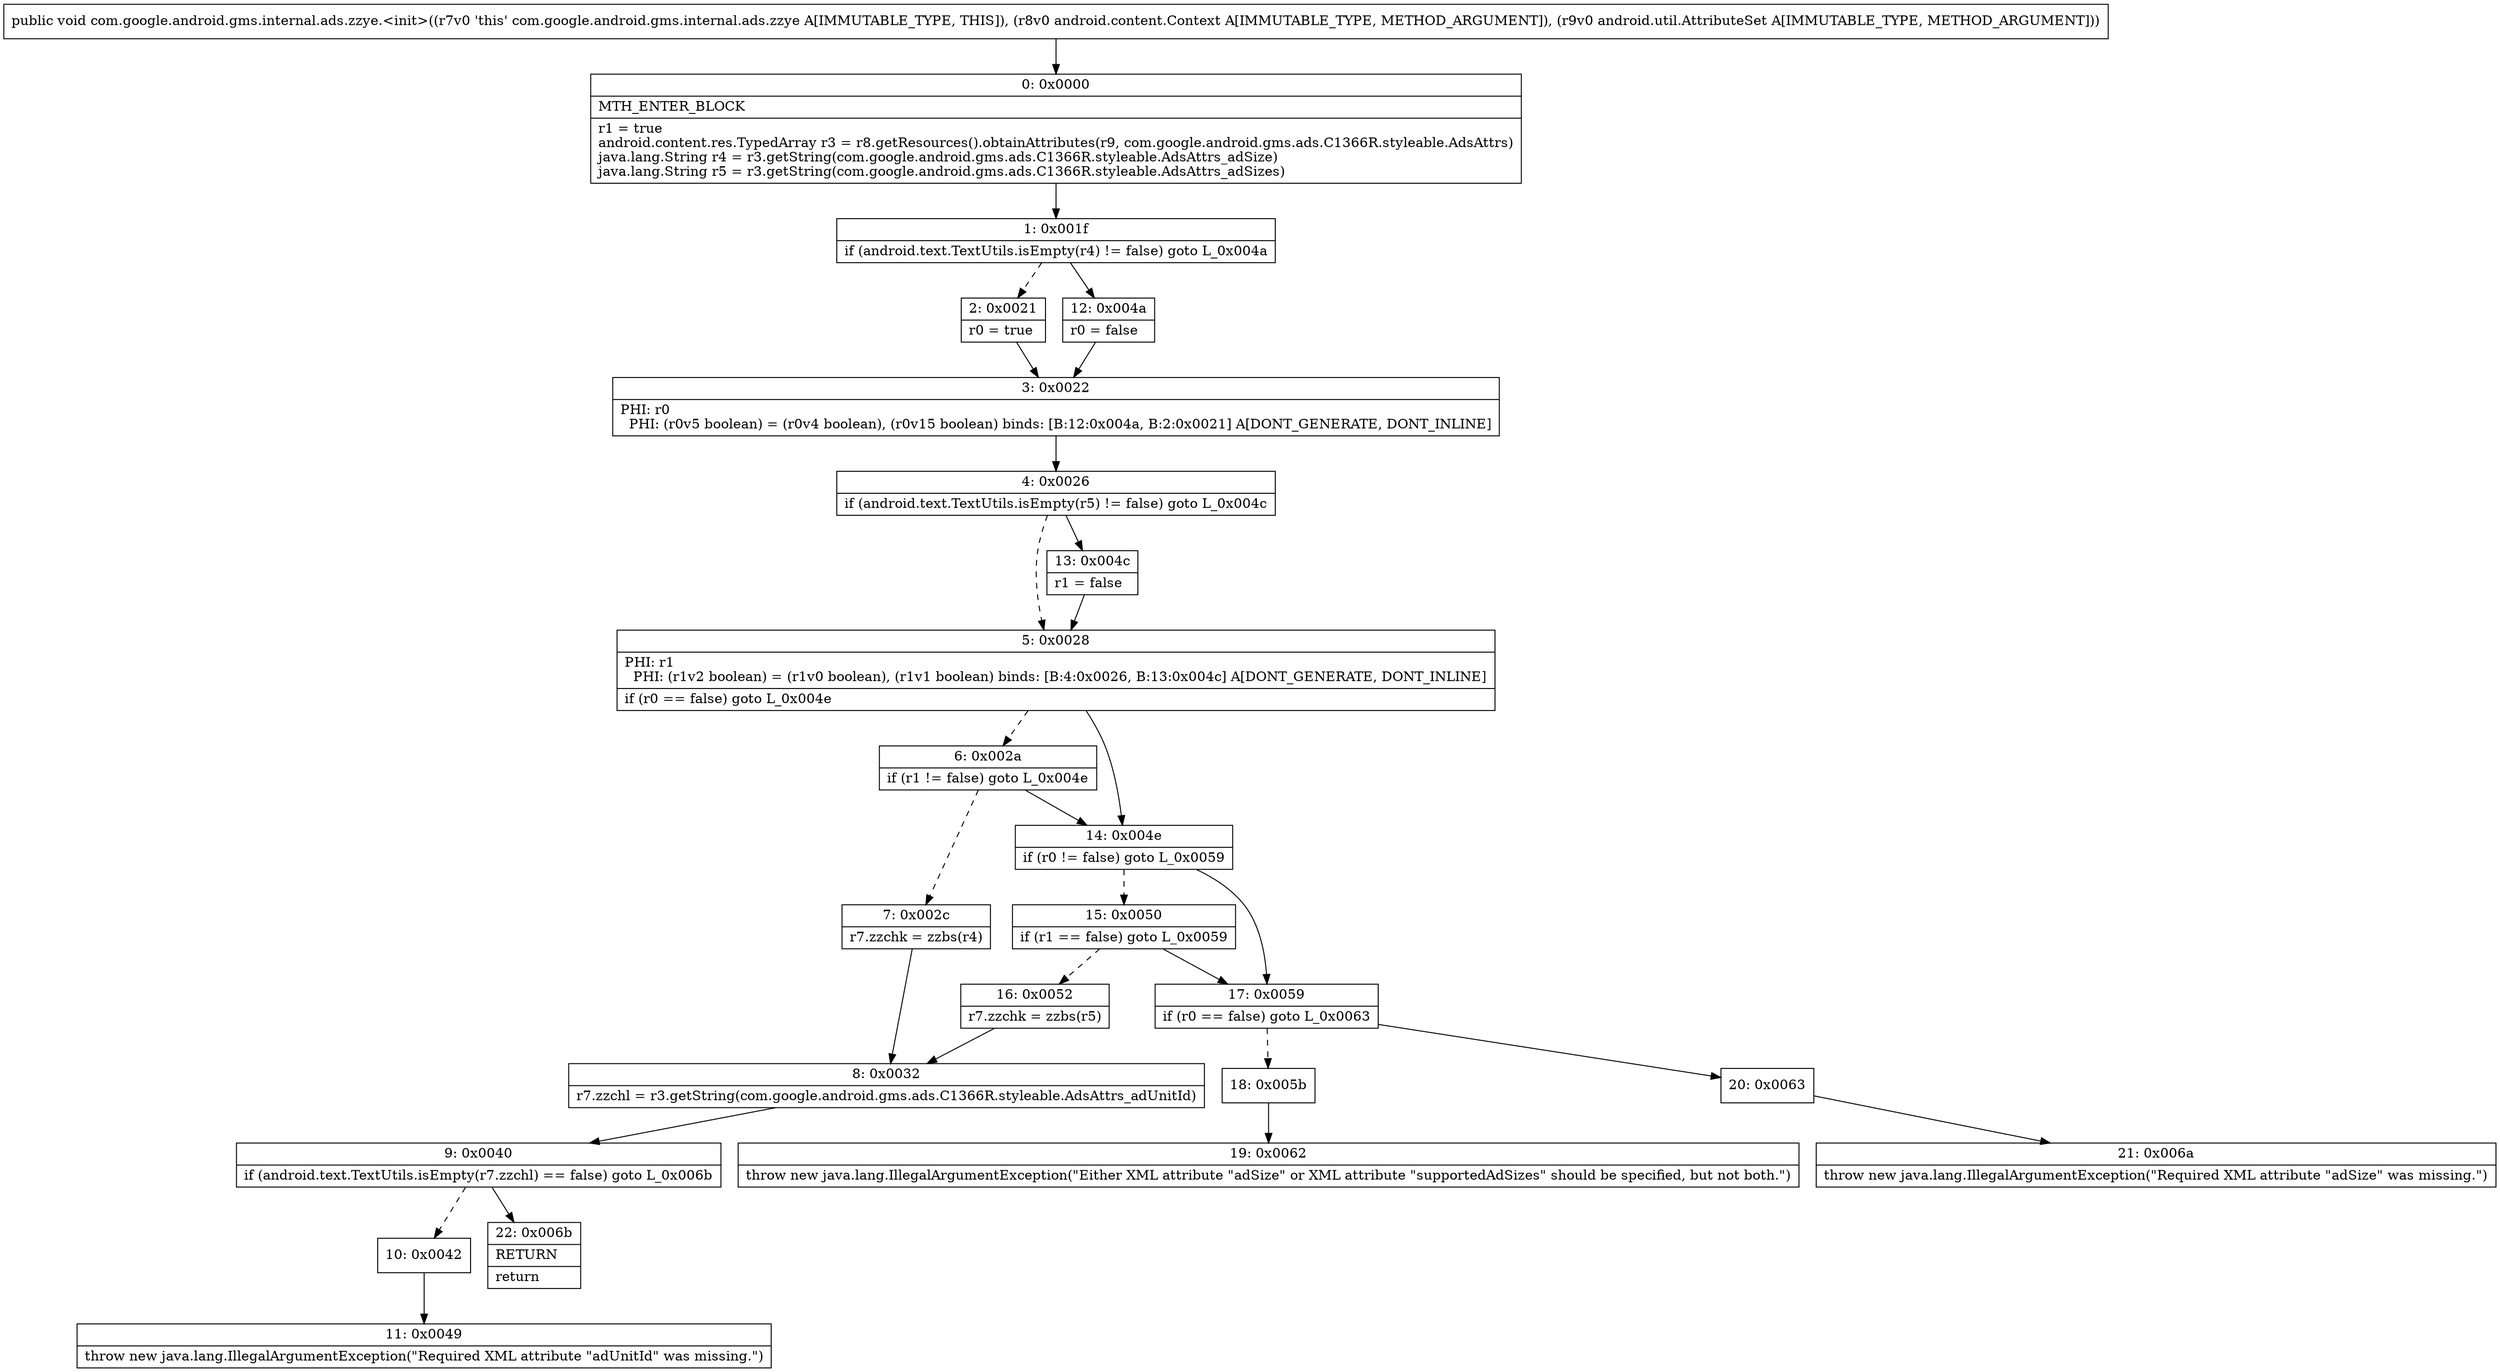 digraph "CFG forcom.google.android.gms.internal.ads.zzye.\<init\>(Landroid\/content\/Context;Landroid\/util\/AttributeSet;)V" {
Node_0 [shape=record,label="{0\:\ 0x0000|MTH_ENTER_BLOCK\l|r1 = true\landroid.content.res.TypedArray r3 = r8.getResources().obtainAttributes(r9, com.google.android.gms.ads.C1366R.styleable.AdsAttrs)\ljava.lang.String r4 = r3.getString(com.google.android.gms.ads.C1366R.styleable.AdsAttrs_adSize)\ljava.lang.String r5 = r3.getString(com.google.android.gms.ads.C1366R.styleable.AdsAttrs_adSizes)\l}"];
Node_1 [shape=record,label="{1\:\ 0x001f|if (android.text.TextUtils.isEmpty(r4) != false) goto L_0x004a\l}"];
Node_2 [shape=record,label="{2\:\ 0x0021|r0 = true\l}"];
Node_3 [shape=record,label="{3\:\ 0x0022|PHI: r0 \l  PHI: (r0v5 boolean) = (r0v4 boolean), (r0v15 boolean) binds: [B:12:0x004a, B:2:0x0021] A[DONT_GENERATE, DONT_INLINE]\l}"];
Node_4 [shape=record,label="{4\:\ 0x0026|if (android.text.TextUtils.isEmpty(r5) != false) goto L_0x004c\l}"];
Node_5 [shape=record,label="{5\:\ 0x0028|PHI: r1 \l  PHI: (r1v2 boolean) = (r1v0 boolean), (r1v1 boolean) binds: [B:4:0x0026, B:13:0x004c] A[DONT_GENERATE, DONT_INLINE]\l|if (r0 == false) goto L_0x004e\l}"];
Node_6 [shape=record,label="{6\:\ 0x002a|if (r1 != false) goto L_0x004e\l}"];
Node_7 [shape=record,label="{7\:\ 0x002c|r7.zzchk = zzbs(r4)\l}"];
Node_8 [shape=record,label="{8\:\ 0x0032|r7.zzchl = r3.getString(com.google.android.gms.ads.C1366R.styleable.AdsAttrs_adUnitId)\l}"];
Node_9 [shape=record,label="{9\:\ 0x0040|if (android.text.TextUtils.isEmpty(r7.zzchl) == false) goto L_0x006b\l}"];
Node_10 [shape=record,label="{10\:\ 0x0042}"];
Node_11 [shape=record,label="{11\:\ 0x0049|throw new java.lang.IllegalArgumentException(\"Required XML attribute \"adUnitId\" was missing.\")\l}"];
Node_12 [shape=record,label="{12\:\ 0x004a|r0 = false\l}"];
Node_13 [shape=record,label="{13\:\ 0x004c|r1 = false\l}"];
Node_14 [shape=record,label="{14\:\ 0x004e|if (r0 != false) goto L_0x0059\l}"];
Node_15 [shape=record,label="{15\:\ 0x0050|if (r1 == false) goto L_0x0059\l}"];
Node_16 [shape=record,label="{16\:\ 0x0052|r7.zzchk = zzbs(r5)\l}"];
Node_17 [shape=record,label="{17\:\ 0x0059|if (r0 == false) goto L_0x0063\l}"];
Node_18 [shape=record,label="{18\:\ 0x005b}"];
Node_19 [shape=record,label="{19\:\ 0x0062|throw new java.lang.IllegalArgumentException(\"Either XML attribute \"adSize\" or XML attribute \"supportedAdSizes\" should be specified, but not both.\")\l}"];
Node_20 [shape=record,label="{20\:\ 0x0063}"];
Node_21 [shape=record,label="{21\:\ 0x006a|throw new java.lang.IllegalArgumentException(\"Required XML attribute \"adSize\" was missing.\")\l}"];
Node_22 [shape=record,label="{22\:\ 0x006b|RETURN\l|return\l}"];
MethodNode[shape=record,label="{public void com.google.android.gms.internal.ads.zzye.\<init\>((r7v0 'this' com.google.android.gms.internal.ads.zzye A[IMMUTABLE_TYPE, THIS]), (r8v0 android.content.Context A[IMMUTABLE_TYPE, METHOD_ARGUMENT]), (r9v0 android.util.AttributeSet A[IMMUTABLE_TYPE, METHOD_ARGUMENT])) }"];
MethodNode -> Node_0;
Node_0 -> Node_1;
Node_1 -> Node_2[style=dashed];
Node_1 -> Node_12;
Node_2 -> Node_3;
Node_3 -> Node_4;
Node_4 -> Node_5[style=dashed];
Node_4 -> Node_13;
Node_5 -> Node_6[style=dashed];
Node_5 -> Node_14;
Node_6 -> Node_7[style=dashed];
Node_6 -> Node_14;
Node_7 -> Node_8;
Node_8 -> Node_9;
Node_9 -> Node_10[style=dashed];
Node_9 -> Node_22;
Node_10 -> Node_11;
Node_12 -> Node_3;
Node_13 -> Node_5;
Node_14 -> Node_15[style=dashed];
Node_14 -> Node_17;
Node_15 -> Node_16[style=dashed];
Node_15 -> Node_17;
Node_16 -> Node_8;
Node_17 -> Node_18[style=dashed];
Node_17 -> Node_20;
Node_18 -> Node_19;
Node_20 -> Node_21;
}

